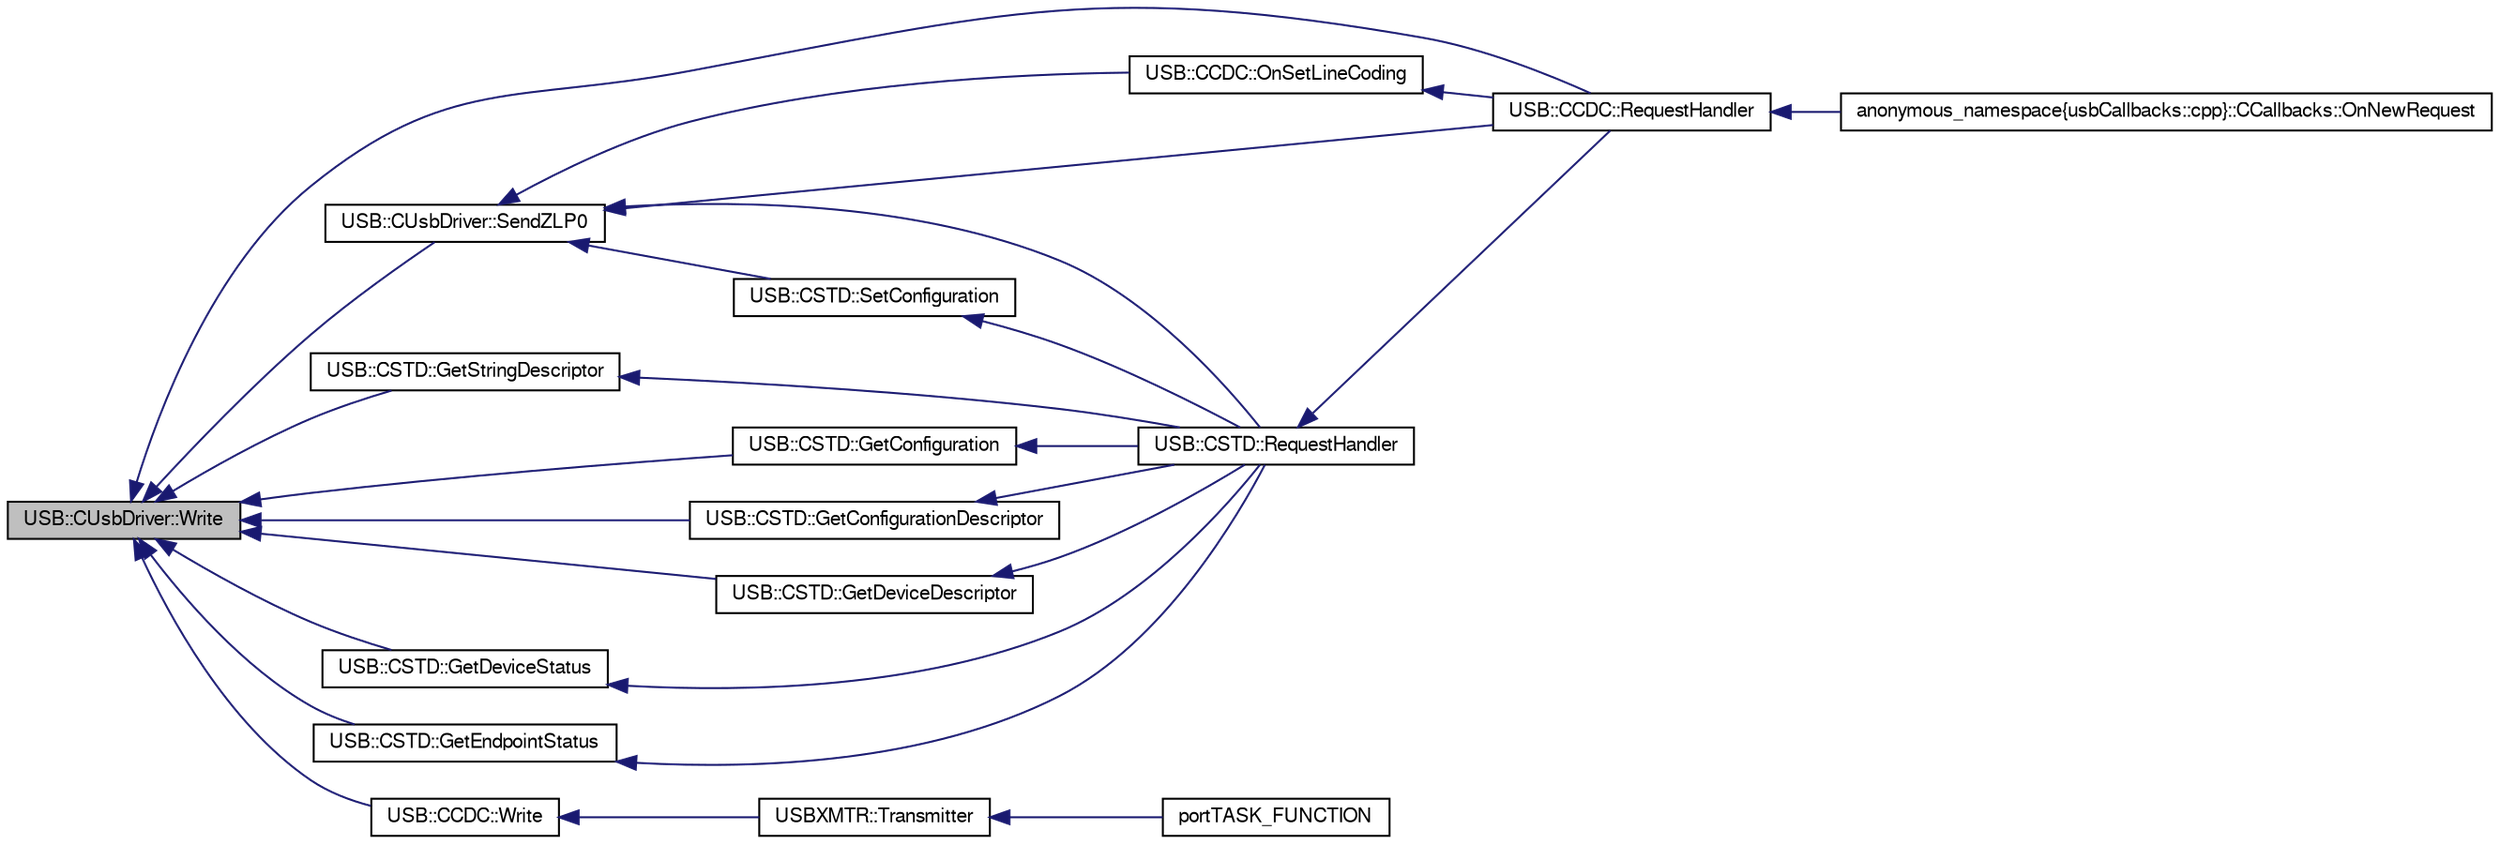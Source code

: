 digraph G
{
  bgcolor="transparent";
  edge [fontname="FreeSans",fontsize=10,labelfontname="FreeSans",labelfontsize=10];
  node [fontname="FreeSans",fontsize=10,shape=record];
  rankdir=LR;
  Node1 [label="USB::CUsbDriver::Write",height=0.2,width=0.4,color="black", fillcolor="grey75", style="filled" fontcolor="black"];
  Node1 -> Node2 [dir=back,color="midnightblue",fontsize=10,style="solid",fontname="FreeSans"];
  Node2 [label="USB::CSTD::GetConfiguration",height=0.2,width=0.4,color="black",URL="$class_u_s_b_1_1_c_s_t_d.html#438c2fb166291bba11741e1d158b6df3",tooltip="Sends the currently selected configuration to the host."];
  Node2 -> Node3 [dir=back,color="midnightblue",fontsize=10,style="solid",fontname="FreeSans"];
  Node3 [label="USB::CSTD::RequestHandler",height=0.2,width=0.4,color="black",URL="$class_u_s_b_1_1_c_s_t_d.html#e38a077457b22283969b6f5a270e9c2d",tooltip="Handles standard SETUP requests."];
  Node3 -> Node4 [dir=back,color="midnightblue",fontsize=10,style="solid",fontname="FreeSans"];
  Node4 [label="USB::CCDC::RequestHandler",height=0.2,width=0.4,color="black",URL="$class_u_s_b_1_1_c_c_d_c.html#825e8609b22bf0012d10a81248ff1bc5",tooltip="SETUP request handler for an Abstract Control Model device."];
  Node4 -> Node5 [dir=back,color="midnightblue",fontsize=10,style="solid",fontname="FreeSans"];
  Node5 [label="anonymous_namespace\{usbCallbacks::cpp\}::CCallbacks::OnNewRequest",height=0.2,width=0.4,color="black",URL="$classanonymous__namespace_02usb_callbacks_8cpp_03_1_1_c_callbacks.html#7dddf154c6c46790c76ece15a6338c81",tooltip="New Request callback function."];
  Node1 -> Node6 [dir=back,color="midnightblue",fontsize=10,style="solid",fontname="FreeSans"];
  Node6 [label="USB::CSTD::GetConfigurationDescriptor",height=0.2,width=0.4,color="black",URL="$class_u_s_b_1_1_c_s_t_d.html#c1a2be83c099f8a4773758d379346fca",tooltip="Sends the configuration descriptor to the host."];
  Node6 -> Node3 [dir=back,color="midnightblue",fontsize=10,style="solid",fontname="FreeSans"];
  Node1 -> Node7 [dir=back,color="midnightblue",fontsize=10,style="solid",fontname="FreeSans"];
  Node7 [label="USB::CSTD::GetDeviceDescriptor",height=0.2,width=0.4,color="black",URL="$class_u_s_b_1_1_c_s_t_d.html#64390a146f8b0a0f8b59071730ced8d1",tooltip="Sends the device descriptor to the host."];
  Node7 -> Node3 [dir=back,color="midnightblue",fontsize=10,style="solid",fontname="FreeSans"];
  Node1 -> Node8 [dir=back,color="midnightblue",fontsize=10,style="solid",fontname="FreeSans"];
  Node8 [label="USB::CSTD::GetDeviceStatus",height=0.2,width=0.4,color="black",URL="$class_u_s_b_1_1_c_s_t_d.html#85d8b67da9e0c9b66500b7fd453d7ddd",tooltip="Sends the current device status to the host."];
  Node8 -> Node3 [dir=back,color="midnightblue",fontsize=10,style="solid",fontname="FreeSans"];
  Node1 -> Node9 [dir=back,color="midnightblue",fontsize=10,style="solid",fontname="FreeSans"];
  Node9 [label="USB::CSTD::GetEndpointStatus",height=0.2,width=0.4,color="black",URL="$class_u_s_b_1_1_c_s_t_d.html#f7dbc7bff8bf0f567b2935c05384e920",tooltip="Sends the current status of specified endpoint to the host."];
  Node9 -> Node3 [dir=back,color="midnightblue",fontsize=10,style="solid",fontname="FreeSans"];
  Node1 -> Node10 [dir=back,color="midnightblue",fontsize=10,style="solid",fontname="FreeSans"];
  Node10 [label="USB::CSTD::GetStringDescriptor",height=0.2,width=0.4,color="black",URL="$class_u_s_b_1_1_c_s_t_d.html#1f7d664b3ca71f74cab096f6913e4b56",tooltip="Sends the specified string descriptor to the host."];
  Node10 -> Node3 [dir=back,color="midnightblue",fontsize=10,style="solid",fontname="FreeSans"];
  Node1 -> Node4 [dir=back,color="midnightblue",fontsize=10,style="solid",fontname="FreeSans"];
  Node1 -> Node11 [dir=back,color="midnightblue",fontsize=10,style="solid",fontname="FreeSans"];
  Node11 [label="USB::CUsbDriver::SendZLP0",height=0.2,width=0.4,color="black",URL="$class_u_s_b_1_1_c_usb_driver.html#3ed84ed3241def4a815480197c8c377c",tooltip="Sends a Zero-Length Packet (ZLP) through the Control endpoint 0."];
  Node11 -> Node12 [dir=back,color="midnightblue",fontsize=10,style="solid",fontname="FreeSans"];
  Node12 [label="USB::CCDC::OnSetLineCoding",height=0.2,width=0.4,color="black",URL="$class_u_s_b_1_1_c_c_d_c.html#01c5a2e076056f0cf178e85801bdbbe5",tooltip="Sets asynchronous line-character formatting properties."];
  Node12 -> Node4 [dir=back,color="midnightblue",fontsize=10,style="solid",fontname="FreeSans"];
  Node11 -> Node3 [dir=back,color="midnightblue",fontsize=10,style="solid",fontname="FreeSans"];
  Node11 -> Node4 [dir=back,color="midnightblue",fontsize=10,style="solid",fontname="FreeSans"];
  Node11 -> Node13 [dir=back,color="midnightblue",fontsize=10,style="solid",fontname="FreeSans"];
  Node13 [label="USB::CSTD::SetConfiguration",height=0.2,width=0.4,color="black",URL="$class_u_s_b_1_1_c_s_t_d.html#863e89fa025dffd2edbab39887228f23",tooltip="Sends a zero-length packet and starts the configuration procedure."];
  Node13 -> Node3 [dir=back,color="midnightblue",fontsize=10,style="solid",fontname="FreeSans"];
  Node1 -> Node14 [dir=back,color="midnightblue",fontsize=10,style="solid",fontname="FreeSans"];
  Node14 [label="USB::CCDC::Write",height=0.2,width=0.4,color="black",URL="$class_u_s_b_1_1_c_c_d_c.html#b4eea6b6c94feef3eca0d989b05c6739",tooltip="Sends data through the Data IN endpoint."];
  Node14 -> Node15 [dir=back,color="midnightblue",fontsize=10,style="solid",fontname="FreeSans"];
  Node15 [label="USBXMTR::Transmitter",height=0.2,width=0.4,color="black",URL="$class_u_s_b_x_m_t_r.html#3bf2078741857a3f8d71871b8eda79fd"];
  Node15 -> Node16 [dir=back,color="midnightblue",fontsize=10,style="solid",fontname="FreeSans"];
  Node16 [label="portTASK_FUNCTION",height=0.2,width=0.4,color="black",URL="$usb_tasks_8cpp.html#2ef57480262824233f0c45f5568d7ac5"];
}
